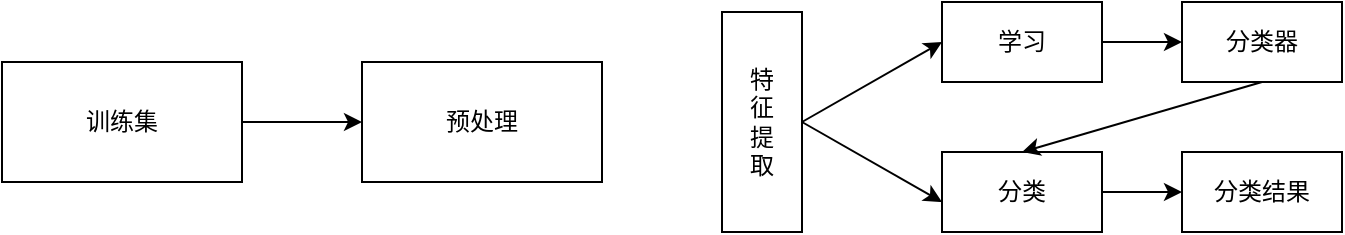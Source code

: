 <mxfile version="20.7.4" type="device"><diagram id="msGs4Oe6Y4JfilNvTdvg" name="第 1 页"><mxGraphModel dx="1008" dy="642" grid="1" gridSize="10" guides="1" tooltips="1" connect="1" arrows="1" fold="1" page="1" pageScale="1" pageWidth="827" pageHeight="1169" math="0" shadow="0"><root><mxCell id="0"/><mxCell id="1" parent="0"/><mxCell id="TWZGN0z0k7aKi-MfFjiR-15" value="" style="edgeStyle=orthogonalEdgeStyle;rounded=0;orthogonalLoop=1;jettySize=auto;html=1;" edge="1" parent="1" source="TWZGN0z0k7aKi-MfFjiR-1" target="TWZGN0z0k7aKi-MfFjiR-2"><mxGeometry relative="1" as="geometry"/></mxCell><mxCell id="TWZGN0z0k7aKi-MfFjiR-1" value="训练集" style="rounded=0;whiteSpace=wrap;html=1;" vertex="1" parent="1"><mxGeometry x="90" y="170" width="120" height="60" as="geometry"/></mxCell><mxCell id="TWZGN0z0k7aKi-MfFjiR-2" value="预处理" style="rounded=0;whiteSpace=wrap;html=1;" vertex="1" parent="1"><mxGeometry x="270" y="170" width="120" height="60" as="geometry"/></mxCell><mxCell id="TWZGN0z0k7aKi-MfFjiR-3" value="特&lt;br&gt;征&lt;br&gt;提&lt;br&gt;取" style="rounded=0;whiteSpace=wrap;html=1;" vertex="1" parent="1"><mxGeometry x="450" y="145" width="40" height="110" as="geometry"/></mxCell><mxCell id="TWZGN0z0k7aKi-MfFjiR-4" value="" style="endArrow=classic;html=1;rounded=0;" edge="1" parent="1"><mxGeometry width="50" height="50" relative="1" as="geometry"><mxPoint x="490" y="200" as="sourcePoint"/><mxPoint x="560" y="160" as="targetPoint"/></mxGeometry></mxCell><mxCell id="TWZGN0z0k7aKi-MfFjiR-5" value="" style="endArrow=classic;html=1;rounded=0;" edge="1" parent="1"><mxGeometry width="50" height="50" relative="1" as="geometry"><mxPoint x="490" y="200" as="sourcePoint"/><mxPoint x="560" y="240" as="targetPoint"/></mxGeometry></mxCell><mxCell id="TWZGN0z0k7aKi-MfFjiR-12" value="" style="edgeStyle=orthogonalEdgeStyle;rounded=0;orthogonalLoop=1;jettySize=auto;html=1;" edge="1" parent="1" source="TWZGN0z0k7aKi-MfFjiR-6" target="TWZGN0z0k7aKi-MfFjiR-8"><mxGeometry relative="1" as="geometry"/></mxCell><mxCell id="TWZGN0z0k7aKi-MfFjiR-6" value="学习" style="rounded=0;whiteSpace=wrap;html=1;" vertex="1" parent="1"><mxGeometry x="560" y="140" width="80" height="40" as="geometry"/></mxCell><mxCell id="TWZGN0z0k7aKi-MfFjiR-8" value="分类器" style="rounded=0;whiteSpace=wrap;html=1;" vertex="1" parent="1"><mxGeometry x="680" y="140" width="80" height="40" as="geometry"/></mxCell><mxCell id="TWZGN0z0k7aKi-MfFjiR-14" value="" style="edgeStyle=orthogonalEdgeStyle;rounded=0;orthogonalLoop=1;jettySize=auto;html=1;" edge="1" parent="1" source="TWZGN0z0k7aKi-MfFjiR-10" target="TWZGN0z0k7aKi-MfFjiR-11"><mxGeometry relative="1" as="geometry"/></mxCell><mxCell id="TWZGN0z0k7aKi-MfFjiR-10" value="分类" style="rounded=0;whiteSpace=wrap;html=1;" vertex="1" parent="1"><mxGeometry x="560" y="215" width="80" height="40" as="geometry"/></mxCell><mxCell id="TWZGN0z0k7aKi-MfFjiR-11" value="分类结果" style="rounded=0;whiteSpace=wrap;html=1;" vertex="1" parent="1"><mxGeometry x="680" y="215" width="80" height="40" as="geometry"/></mxCell><mxCell id="TWZGN0z0k7aKi-MfFjiR-13" value="" style="endArrow=classic;html=1;rounded=0;exitX=0.5;exitY=1;exitDx=0;exitDy=0;entryX=0.5;entryY=0;entryDx=0;entryDy=0;" edge="1" parent="1" source="TWZGN0z0k7aKi-MfFjiR-8" target="TWZGN0z0k7aKi-MfFjiR-10"><mxGeometry width="50" height="50" relative="1" as="geometry"><mxPoint x="650" y="240" as="sourcePoint"/><mxPoint x="700" y="190" as="targetPoint"/></mxGeometry></mxCell></root></mxGraphModel></diagram></mxfile>